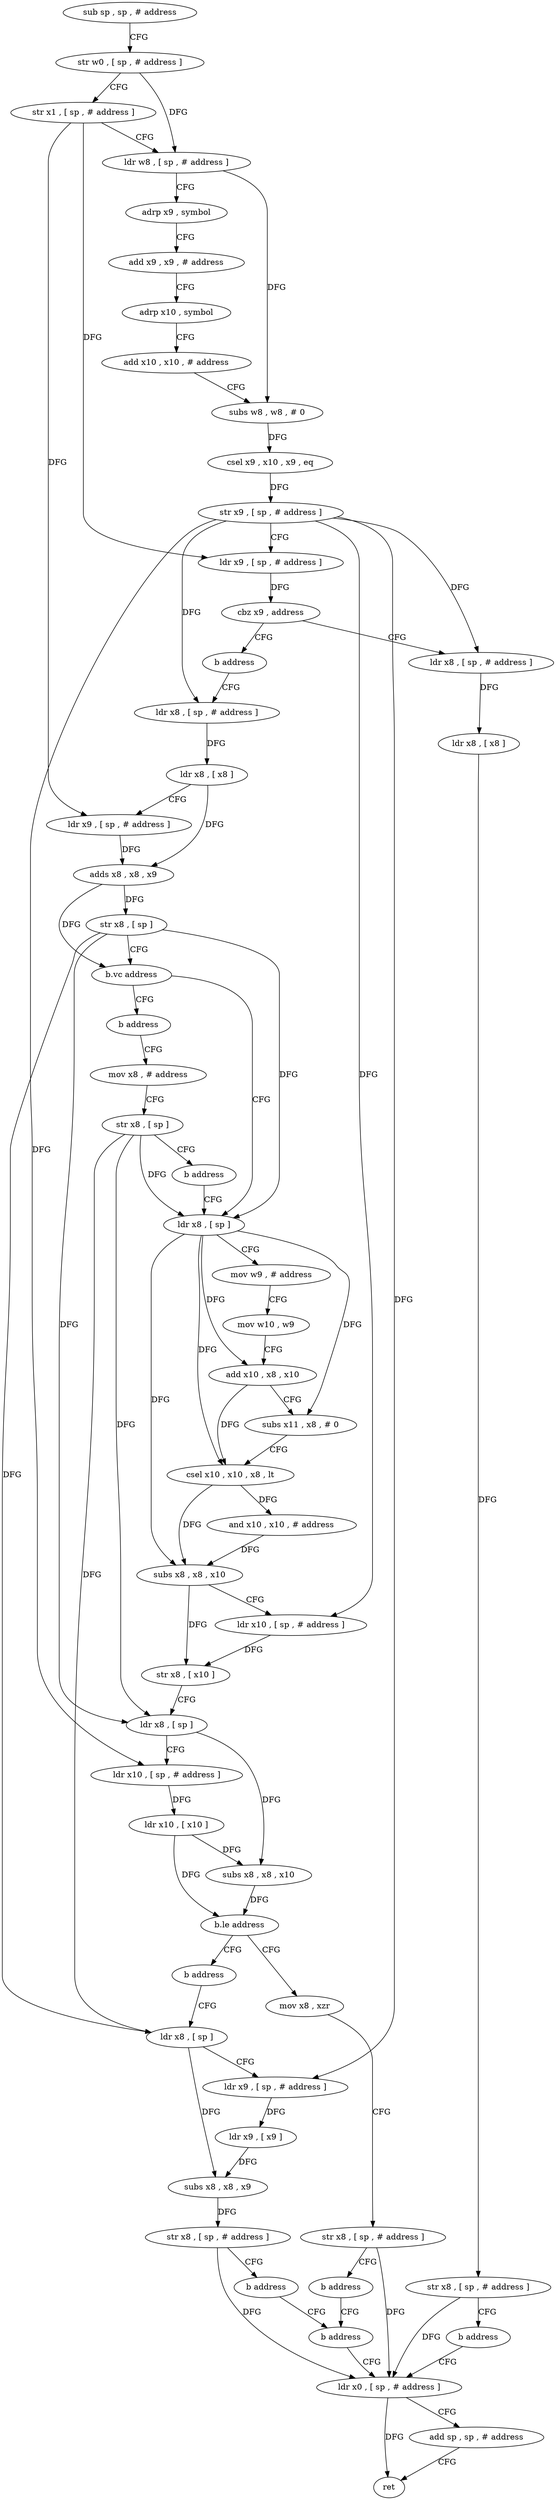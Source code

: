 digraph "func" {
"4249952" [label = "sub sp , sp , # address" ]
"4249956" [label = "str w0 , [ sp , # address ]" ]
"4249960" [label = "str x1 , [ sp , # address ]" ]
"4249964" [label = "ldr w8 , [ sp , # address ]" ]
"4249968" [label = "adrp x9 , symbol" ]
"4249972" [label = "add x9 , x9 , # address" ]
"4249976" [label = "adrp x10 , symbol" ]
"4249980" [label = "add x10 , x10 , # address" ]
"4249984" [label = "subs w8 , w8 , # 0" ]
"4249988" [label = "csel x9 , x10 , x9 , eq" ]
"4249992" [label = "str x9 , [ sp , # address ]" ]
"4249996" [label = "ldr x9 , [ sp , # address ]" ]
"4250000" [label = "cbz x9 , address" ]
"4250152" [label = "ldr x8 , [ sp , # address ]" ]
"4250004" [label = "b address" ]
"4250156" [label = "ldr x8 , [ x8 ]" ]
"4250160" [label = "str x8 , [ sp , # address ]" ]
"4250164" [label = "b address" ]
"4250168" [label = "ldr x0 , [ sp , # address ]" ]
"4250008" [label = "ldr x8 , [ sp , # address ]" ]
"4250172" [label = "add sp , sp , # address" ]
"4250176" [label = "ret" ]
"4250012" [label = "ldr x8 , [ x8 ]" ]
"4250016" [label = "ldr x9 , [ sp , # address ]" ]
"4250020" [label = "adds x8 , x8 , x9" ]
"4250024" [label = "str x8 , [ sp ]" ]
"4250028" [label = "b.vc address" ]
"4250048" [label = "ldr x8 , [ sp ]" ]
"4250032" [label = "b address" ]
"4250052" [label = "mov w9 , # address" ]
"4250056" [label = "mov w10 , w9" ]
"4250060" [label = "add x10 , x8 , x10" ]
"4250064" [label = "subs x11 , x8 , # 0" ]
"4250068" [label = "csel x10 , x10 , x8 , lt" ]
"4250072" [label = "and x10 , x10 , # address" ]
"4250076" [label = "subs x8 , x8 , x10" ]
"4250080" [label = "ldr x10 , [ sp , # address ]" ]
"4250084" [label = "str x8 , [ x10 ]" ]
"4250088" [label = "ldr x8 , [ sp ]" ]
"4250092" [label = "ldr x10 , [ sp , # address ]" ]
"4250096" [label = "ldr x10 , [ x10 ]" ]
"4250100" [label = "subs x8 , x8 , x10" ]
"4250104" [label = "b.le address" ]
"4250136" [label = "mov x8 , xzr" ]
"4250108" [label = "b address" ]
"4250036" [label = "mov x8 , # address" ]
"4250140" [label = "str x8 , [ sp , # address ]" ]
"4250144" [label = "b address" ]
"4250148" [label = "b address" ]
"4250112" [label = "ldr x8 , [ sp ]" ]
"4250040" [label = "str x8 , [ sp ]" ]
"4250044" [label = "b address" ]
"4250116" [label = "ldr x9 , [ sp , # address ]" ]
"4250120" [label = "ldr x9 , [ x9 ]" ]
"4250124" [label = "subs x8 , x8 , x9" ]
"4250128" [label = "str x8 , [ sp , # address ]" ]
"4250132" [label = "b address" ]
"4249952" -> "4249956" [ label = "CFG" ]
"4249956" -> "4249960" [ label = "CFG" ]
"4249956" -> "4249964" [ label = "DFG" ]
"4249960" -> "4249964" [ label = "CFG" ]
"4249960" -> "4249996" [ label = "DFG" ]
"4249960" -> "4250016" [ label = "DFG" ]
"4249964" -> "4249968" [ label = "CFG" ]
"4249964" -> "4249984" [ label = "DFG" ]
"4249968" -> "4249972" [ label = "CFG" ]
"4249972" -> "4249976" [ label = "CFG" ]
"4249976" -> "4249980" [ label = "CFG" ]
"4249980" -> "4249984" [ label = "CFG" ]
"4249984" -> "4249988" [ label = "DFG" ]
"4249988" -> "4249992" [ label = "DFG" ]
"4249992" -> "4249996" [ label = "CFG" ]
"4249992" -> "4250152" [ label = "DFG" ]
"4249992" -> "4250008" [ label = "DFG" ]
"4249992" -> "4250080" [ label = "DFG" ]
"4249992" -> "4250092" [ label = "DFG" ]
"4249992" -> "4250116" [ label = "DFG" ]
"4249996" -> "4250000" [ label = "DFG" ]
"4250000" -> "4250152" [ label = "CFG" ]
"4250000" -> "4250004" [ label = "CFG" ]
"4250152" -> "4250156" [ label = "DFG" ]
"4250004" -> "4250008" [ label = "CFG" ]
"4250156" -> "4250160" [ label = "DFG" ]
"4250160" -> "4250164" [ label = "CFG" ]
"4250160" -> "4250168" [ label = "DFG" ]
"4250164" -> "4250168" [ label = "CFG" ]
"4250168" -> "4250172" [ label = "CFG" ]
"4250168" -> "4250176" [ label = "DFG" ]
"4250008" -> "4250012" [ label = "DFG" ]
"4250172" -> "4250176" [ label = "CFG" ]
"4250012" -> "4250016" [ label = "CFG" ]
"4250012" -> "4250020" [ label = "DFG" ]
"4250016" -> "4250020" [ label = "DFG" ]
"4250020" -> "4250024" [ label = "DFG" ]
"4250020" -> "4250028" [ label = "DFG" ]
"4250024" -> "4250028" [ label = "CFG" ]
"4250024" -> "4250048" [ label = "DFG" ]
"4250024" -> "4250088" [ label = "DFG" ]
"4250024" -> "4250112" [ label = "DFG" ]
"4250028" -> "4250048" [ label = "CFG" ]
"4250028" -> "4250032" [ label = "CFG" ]
"4250048" -> "4250052" [ label = "CFG" ]
"4250048" -> "4250060" [ label = "DFG" ]
"4250048" -> "4250064" [ label = "DFG" ]
"4250048" -> "4250068" [ label = "DFG" ]
"4250048" -> "4250076" [ label = "DFG" ]
"4250032" -> "4250036" [ label = "CFG" ]
"4250052" -> "4250056" [ label = "CFG" ]
"4250056" -> "4250060" [ label = "CFG" ]
"4250060" -> "4250064" [ label = "CFG" ]
"4250060" -> "4250068" [ label = "DFG" ]
"4250064" -> "4250068" [ label = "CFG" ]
"4250068" -> "4250072" [ label = "DFG" ]
"4250068" -> "4250076" [ label = "DFG" ]
"4250072" -> "4250076" [ label = "DFG" ]
"4250076" -> "4250080" [ label = "CFG" ]
"4250076" -> "4250084" [ label = "DFG" ]
"4250080" -> "4250084" [ label = "DFG" ]
"4250084" -> "4250088" [ label = "CFG" ]
"4250088" -> "4250092" [ label = "CFG" ]
"4250088" -> "4250100" [ label = "DFG" ]
"4250092" -> "4250096" [ label = "DFG" ]
"4250096" -> "4250100" [ label = "DFG" ]
"4250096" -> "4250104" [ label = "DFG" ]
"4250100" -> "4250104" [ label = "DFG" ]
"4250104" -> "4250136" [ label = "CFG" ]
"4250104" -> "4250108" [ label = "CFG" ]
"4250136" -> "4250140" [ label = "CFG" ]
"4250108" -> "4250112" [ label = "CFG" ]
"4250036" -> "4250040" [ label = "CFG" ]
"4250140" -> "4250144" [ label = "CFG" ]
"4250140" -> "4250168" [ label = "DFG" ]
"4250144" -> "4250148" [ label = "CFG" ]
"4250148" -> "4250168" [ label = "CFG" ]
"4250112" -> "4250116" [ label = "CFG" ]
"4250112" -> "4250124" [ label = "DFG" ]
"4250040" -> "4250044" [ label = "CFG" ]
"4250040" -> "4250048" [ label = "DFG" ]
"4250040" -> "4250088" [ label = "DFG" ]
"4250040" -> "4250112" [ label = "DFG" ]
"4250044" -> "4250048" [ label = "CFG" ]
"4250116" -> "4250120" [ label = "DFG" ]
"4250120" -> "4250124" [ label = "DFG" ]
"4250124" -> "4250128" [ label = "DFG" ]
"4250128" -> "4250132" [ label = "CFG" ]
"4250128" -> "4250168" [ label = "DFG" ]
"4250132" -> "4250148" [ label = "CFG" ]
}
